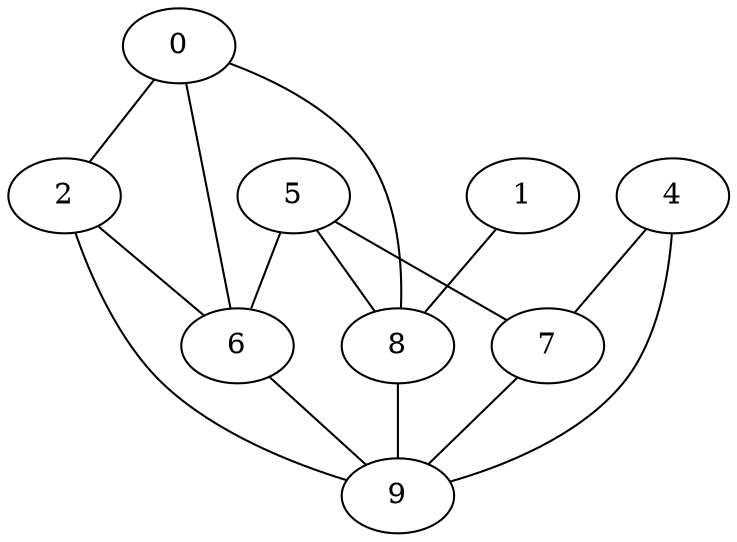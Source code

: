 graph five{
	0 -- 2;
	0 -- 6;
	0 -- 8;
	1 -- 8;
	2 -- 6;
	2 -- 9;
	4 -- 7;
	4 -- 9;
	5 -- 6;
	5 -- 7;
	5 -- 8;
	6 -- 9;
	7 -- 9;
	8 -- 9;
	9
}
